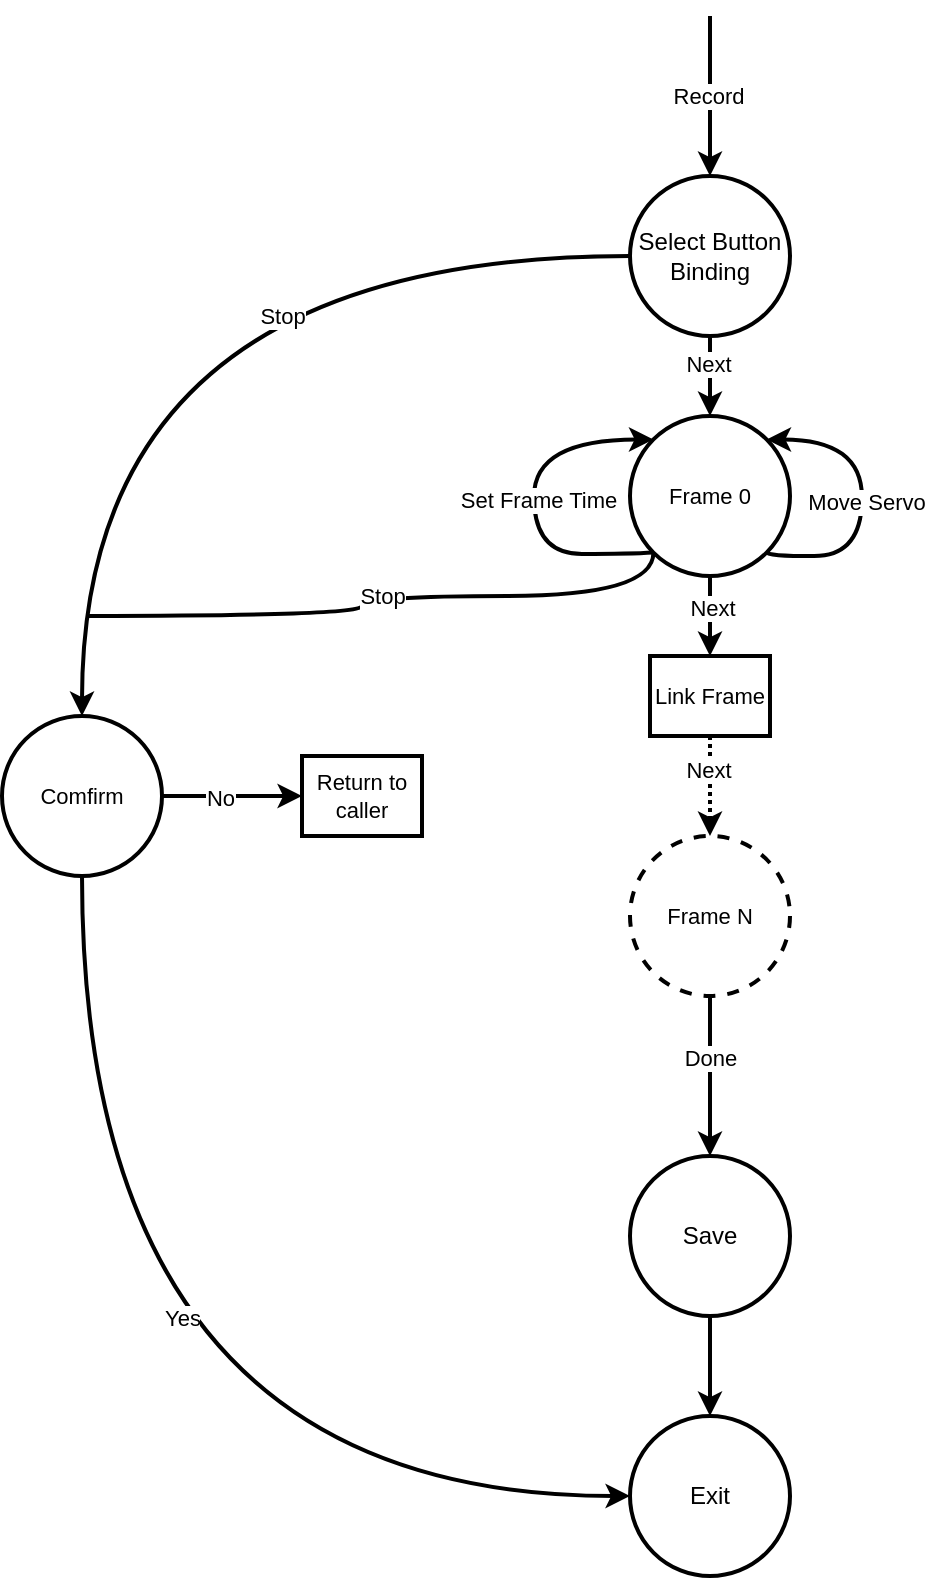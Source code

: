 <mxfile version="23.0.2" type="device">
  <diagram id="C5RBs43oDa-KdzZeNtuy" name="Page-1">
    <mxGraphModel dx="954" dy="999" grid="1" gridSize="10" guides="1" tooltips="1" connect="1" arrows="1" fold="1" page="1" pageScale="1" pageWidth="827" pageHeight="1169" math="0" shadow="0">
      <root>
        <mxCell id="WIyWlLk6GJQsqaUBKTNV-0" />
        <mxCell id="WIyWlLk6GJQsqaUBKTNV-1" parent="WIyWlLk6GJQsqaUBKTNV-0" />
        <mxCell id="XPkIjIV3tKnvLMuCNbhq-1" style="edgeStyle=orthogonalEdgeStyle;rounded=0;orthogonalLoop=1;jettySize=auto;html=1;exitX=0.5;exitY=0;exitDx=0;exitDy=0;endArrow=none;endFill=0;startArrow=classic;startFill=1;strokeWidth=2;" parent="WIyWlLk6GJQsqaUBKTNV-1" source="XPkIjIV3tKnvLMuCNbhq-0" edge="1">
          <mxGeometry relative="1" as="geometry">
            <mxPoint x="414" y="150" as="targetPoint" />
          </mxGeometry>
        </mxCell>
        <mxCell id="XPkIjIV3tKnvLMuCNbhq-2" value="Record" style="edgeLabel;html=1;align=center;verticalAlign=middle;resizable=0;points=[];" parent="XPkIjIV3tKnvLMuCNbhq-1" vertex="1" connectable="0">
          <mxGeometry x="-0.019" y="1" relative="1" as="geometry">
            <mxPoint x="-1" as="offset" />
          </mxGeometry>
        </mxCell>
        <mxCell id="XPkIjIV3tKnvLMuCNbhq-16" style="edgeStyle=orthogonalEdgeStyle;shape=connector;rounded=0;orthogonalLoop=1;jettySize=auto;html=1;exitX=0;exitY=0.5;exitDx=0;exitDy=0;entryX=0.5;entryY=0;entryDx=0;entryDy=0;labelBackgroundColor=default;strokeColor=default;strokeWidth=2;align=center;verticalAlign=middle;fontFamily=Helvetica;fontSize=11;fontColor=default;startArrow=none;startFill=0;endArrow=classic;endFill=1;curved=1;" parent="WIyWlLk6GJQsqaUBKTNV-1" source="XPkIjIV3tKnvLMuCNbhq-0" target="XPkIjIV3tKnvLMuCNbhq-15" edge="1">
          <mxGeometry relative="1" as="geometry" />
        </mxCell>
        <mxCell id="XPkIjIV3tKnvLMuCNbhq-23" value="Stop" style="edgeLabel;html=1;align=center;verticalAlign=middle;resizable=0;points=[];fontSize=11;fontFamily=Helvetica;fontColor=default;" parent="XPkIjIV3tKnvLMuCNbhq-16" vertex="1" connectable="0">
          <mxGeometry x="-0.219" y="22" relative="1" as="geometry">
            <mxPoint x="23" y="8" as="offset" />
          </mxGeometry>
        </mxCell>
        <mxCell id="XPkIjIV3tKnvLMuCNbhq-24" style="edgeStyle=orthogonalEdgeStyle;shape=connector;rounded=0;orthogonalLoop=1;jettySize=auto;html=1;exitX=0.5;exitY=1;exitDx=0;exitDy=0;entryX=0.5;entryY=0;entryDx=0;entryDy=0;labelBackgroundColor=default;strokeColor=default;strokeWidth=2;align=center;verticalAlign=middle;fontFamily=Helvetica;fontSize=11;fontColor=default;startArrow=none;startFill=0;endArrow=classic;endFill=1;" parent="WIyWlLk6GJQsqaUBKTNV-1" source="XPkIjIV3tKnvLMuCNbhq-0" target="XPkIjIV3tKnvLMuCNbhq-6" edge="1">
          <mxGeometry relative="1" as="geometry" />
        </mxCell>
        <mxCell id="XPkIjIV3tKnvLMuCNbhq-25" value="Next" style="edgeLabel;html=1;align=center;verticalAlign=middle;resizable=0;points=[];fontSize=11;fontFamily=Helvetica;fontColor=default;" parent="XPkIjIV3tKnvLMuCNbhq-24" vertex="1" connectable="0">
          <mxGeometry x="-0.295" y="-1" relative="1" as="geometry">
            <mxPoint as="offset" />
          </mxGeometry>
        </mxCell>
        <mxCell id="XPkIjIV3tKnvLMuCNbhq-0" value="Select Button Binding" style="ellipse;whiteSpace=wrap;html=1;aspect=fixed;strokeWidth=2;" parent="WIyWlLk6GJQsqaUBKTNV-1" vertex="1">
          <mxGeometry x="374" y="230" width="80" height="80" as="geometry" />
        </mxCell>
        <mxCell id="XPkIjIV3tKnvLMuCNbhq-52" style="edgeStyle=orthogonalEdgeStyle;shape=connector;rounded=0;orthogonalLoop=1;jettySize=auto;html=1;exitX=0.5;exitY=1;exitDx=0;exitDy=0;entryX=0.5;entryY=0;entryDx=0;entryDy=0;labelBackgroundColor=default;strokeColor=default;strokeWidth=2;align=center;verticalAlign=middle;fontFamily=Helvetica;fontSize=11;fontColor=default;startArrow=none;startFill=0;endArrow=classic;endFill=1;" parent="WIyWlLk6GJQsqaUBKTNV-1" source="XPkIjIV3tKnvLMuCNbhq-3" target="XPkIjIV3tKnvLMuCNbhq-4" edge="1">
          <mxGeometry relative="1" as="geometry" />
        </mxCell>
        <mxCell id="XPkIjIV3tKnvLMuCNbhq-3" value="Save" style="ellipse;whiteSpace=wrap;html=1;aspect=fixed;strokeWidth=2;" parent="WIyWlLk6GJQsqaUBKTNV-1" vertex="1">
          <mxGeometry x="374" y="720" width="80" height="80" as="geometry" />
        </mxCell>
        <mxCell id="XPkIjIV3tKnvLMuCNbhq-4" value="Exit" style="ellipse;whiteSpace=wrap;html=1;strokeWidth=2;" parent="WIyWlLk6GJQsqaUBKTNV-1" vertex="1">
          <mxGeometry x="374" y="850" width="80" height="80" as="geometry" />
        </mxCell>
        <mxCell id="XPkIjIV3tKnvLMuCNbhq-29" style="edgeStyle=orthogonalEdgeStyle;shape=connector;rounded=0;orthogonalLoop=1;jettySize=auto;html=1;exitX=0.5;exitY=1;exitDx=0;exitDy=0;entryX=0.5;entryY=0;entryDx=0;entryDy=0;labelBackgroundColor=default;strokeColor=default;strokeWidth=2;align=center;verticalAlign=middle;fontFamily=Helvetica;fontSize=11;fontColor=default;startArrow=none;startFill=0;endArrow=classic;endFill=1;" parent="WIyWlLk6GJQsqaUBKTNV-1" source="XPkIjIV3tKnvLMuCNbhq-6" target="XPkIjIV3tKnvLMuCNbhq-26" edge="1">
          <mxGeometry relative="1" as="geometry" />
        </mxCell>
        <mxCell id="XPkIjIV3tKnvLMuCNbhq-30" value="Next" style="edgeLabel;html=1;align=center;verticalAlign=middle;resizable=0;points=[];fontSize=11;fontFamily=Helvetica;fontColor=default;" parent="XPkIjIV3tKnvLMuCNbhq-29" vertex="1" connectable="0">
          <mxGeometry x="-0.225" y="1" relative="1" as="geometry">
            <mxPoint as="offset" />
          </mxGeometry>
        </mxCell>
        <mxCell id="XPkIjIV3tKnvLMuCNbhq-39" value="Stop" style="edgeStyle=orthogonalEdgeStyle;shape=connector;rounded=0;orthogonalLoop=1;jettySize=auto;html=1;exitX=0;exitY=1;exitDx=0;exitDy=0;labelBackgroundColor=default;strokeColor=default;strokeWidth=2;align=center;verticalAlign=middle;fontFamily=Helvetica;fontSize=11;fontColor=default;startArrow=none;startFill=0;endArrow=none;endFill=0;curved=1;" parent="WIyWlLk6GJQsqaUBKTNV-1" source="XPkIjIV3tKnvLMuCNbhq-6" edge="1">
          <mxGeometry relative="1" as="geometry">
            <mxPoint x="103" y="450" as="targetPoint" />
            <Array as="points">
              <mxPoint x="386" y="440" />
              <mxPoint x="240" y="440" />
              <mxPoint x="240" y="450" />
            </Array>
          </mxGeometry>
        </mxCell>
        <mxCell id="XPkIjIV3tKnvLMuCNbhq-6" value="Frame 0" style="ellipse;whiteSpace=wrap;html=1;aspect=fixed;strokeColor=default;strokeWidth=2;align=center;verticalAlign=middle;fontFamily=Helvetica;fontSize=11;fontColor=default;fillColor=default;" parent="WIyWlLk6GJQsqaUBKTNV-1" vertex="1">
          <mxGeometry x="374" y="350" width="80" height="80" as="geometry" />
        </mxCell>
        <mxCell id="XPkIjIV3tKnvLMuCNbhq-7" style="edgeStyle=orthogonalEdgeStyle;shape=connector;rounded=0;orthogonalLoop=1;jettySize=auto;html=1;exitX=1;exitY=0;exitDx=0;exitDy=0;entryX=1;entryY=1;entryDx=0;entryDy=0;labelBackgroundColor=default;strokeColor=default;strokeWidth=2;align=center;verticalAlign=middle;fontFamily=Helvetica;fontSize=11;fontColor=default;startArrow=classic;startFill=1;endArrow=none;endFill=0;curved=1;" parent="WIyWlLk6GJQsqaUBKTNV-1" source="XPkIjIV3tKnvLMuCNbhq-6" target="XPkIjIV3tKnvLMuCNbhq-6" edge="1">
          <mxGeometry relative="1" as="geometry">
            <Array as="points">
              <mxPoint x="490" y="362" />
              <mxPoint x="490" y="420" />
              <mxPoint x="442" y="420" />
            </Array>
          </mxGeometry>
        </mxCell>
        <mxCell id="XPkIjIV3tKnvLMuCNbhq-8" value="Move Servo" style="edgeLabel;html=1;align=center;verticalAlign=middle;resizable=0;points=[];fontSize=11;fontFamily=Helvetica;fontColor=default;" parent="XPkIjIV3tKnvLMuCNbhq-7" vertex="1" connectable="0">
          <mxGeometry x="0.017" y="2" relative="1" as="geometry">
            <mxPoint as="offset" />
          </mxGeometry>
        </mxCell>
        <mxCell id="XPkIjIV3tKnvLMuCNbhq-10" style="edgeStyle=orthogonalEdgeStyle;shape=connector;rounded=0;orthogonalLoop=1;jettySize=auto;html=1;exitX=0;exitY=0;exitDx=0;exitDy=0;entryX=0;entryY=1;entryDx=0;entryDy=0;labelBackgroundColor=default;strokeColor=default;strokeWidth=2;align=center;verticalAlign=middle;fontFamily=Helvetica;fontSize=11;fontColor=default;startArrow=classic;startFill=1;endArrow=none;endFill=0;curved=1;" parent="WIyWlLk6GJQsqaUBKTNV-1" source="XPkIjIV3tKnvLMuCNbhq-6" target="XPkIjIV3tKnvLMuCNbhq-6" edge="1">
          <mxGeometry relative="1" as="geometry">
            <mxPoint x="373.999" y="361" as="sourcePoint" />
            <mxPoint x="373.999" y="417" as="targetPoint" />
            <Array as="points">
              <mxPoint x="326" y="362" />
              <mxPoint x="326" y="419" />
              <mxPoint x="374" y="419" />
            </Array>
          </mxGeometry>
        </mxCell>
        <mxCell id="XPkIjIV3tKnvLMuCNbhq-11" value="Set Frame Time" style="edgeLabel;html=1;align=center;verticalAlign=middle;resizable=0;points=[];fontSize=11;fontFamily=Helvetica;fontColor=default;" parent="XPkIjIV3tKnvLMuCNbhq-10" vertex="1" connectable="0">
          <mxGeometry x="0.017" y="2" relative="1" as="geometry">
            <mxPoint as="offset" />
          </mxGeometry>
        </mxCell>
        <mxCell id="XPkIjIV3tKnvLMuCNbhq-17" style="edgeStyle=orthogonalEdgeStyle;shape=connector;rounded=0;orthogonalLoop=1;jettySize=auto;html=1;exitX=0.5;exitY=1;exitDx=0;exitDy=0;entryX=0;entryY=0.5;entryDx=0;entryDy=0;labelBackgroundColor=default;strokeColor=default;strokeWidth=2;align=center;verticalAlign=middle;fontFamily=Helvetica;fontSize=11;fontColor=default;startArrow=none;startFill=0;endArrow=classic;endFill=1;curved=1;" parent="WIyWlLk6GJQsqaUBKTNV-1" source="XPkIjIV3tKnvLMuCNbhq-15" target="XPkIjIV3tKnvLMuCNbhq-4" edge="1">
          <mxGeometry relative="1" as="geometry" />
        </mxCell>
        <mxCell id="XPkIjIV3tKnvLMuCNbhq-18" value="Yes" style="edgeLabel;html=1;align=center;verticalAlign=middle;resizable=0;points=[];fontSize=11;fontFamily=Helvetica;fontColor=default;" parent="XPkIjIV3tKnvLMuCNbhq-17" vertex="1" connectable="0">
          <mxGeometry x="-0.207" y="34" relative="1" as="geometry">
            <mxPoint x="16" y="-11" as="offset" />
          </mxGeometry>
        </mxCell>
        <mxCell id="XPkIjIV3tKnvLMuCNbhq-20" style="edgeStyle=orthogonalEdgeStyle;shape=connector;rounded=0;orthogonalLoop=1;jettySize=auto;html=1;exitX=1;exitY=0.5;exitDx=0;exitDy=0;labelBackgroundColor=default;strokeColor=default;strokeWidth=2;align=center;verticalAlign=middle;fontFamily=Helvetica;fontSize=11;fontColor=default;startArrow=none;startFill=0;endArrow=classic;endFill=1;entryX=0;entryY=0.5;entryDx=0;entryDy=0;" parent="WIyWlLk6GJQsqaUBKTNV-1" source="XPkIjIV3tKnvLMuCNbhq-15" target="XPkIjIV3tKnvLMuCNbhq-22" edge="1">
          <mxGeometry relative="1" as="geometry">
            <mxPoint x="260" y="480" as="targetPoint" />
          </mxGeometry>
        </mxCell>
        <mxCell id="XPkIjIV3tKnvLMuCNbhq-21" value="No" style="edgeLabel;html=1;align=center;verticalAlign=middle;resizable=0;points=[];fontSize=11;fontFamily=Helvetica;fontColor=default;" parent="XPkIjIV3tKnvLMuCNbhq-20" vertex="1" connectable="0">
          <mxGeometry x="-0.18" y="-1" relative="1" as="geometry">
            <mxPoint as="offset" />
          </mxGeometry>
        </mxCell>
        <mxCell id="XPkIjIV3tKnvLMuCNbhq-15" value="Comfirm" style="ellipse;whiteSpace=wrap;html=1;aspect=fixed;strokeColor=default;strokeWidth=2;align=center;verticalAlign=middle;fontFamily=Helvetica;fontSize=11;fontColor=default;fillColor=default;" parent="WIyWlLk6GJQsqaUBKTNV-1" vertex="1">
          <mxGeometry x="60" y="500" width="80" height="80" as="geometry" />
        </mxCell>
        <mxCell id="XPkIjIV3tKnvLMuCNbhq-22" value="Return to caller" style="rounded=0;whiteSpace=wrap;html=1;strokeColor=default;strokeWidth=2;align=center;verticalAlign=middle;fontFamily=Helvetica;fontSize=11;fontColor=default;fillColor=default;" parent="WIyWlLk6GJQsqaUBKTNV-1" vertex="1">
          <mxGeometry x="210" y="520" width="60" height="40" as="geometry" />
        </mxCell>
        <mxCell id="XPkIjIV3tKnvLMuCNbhq-45" style="edgeStyle=orthogonalEdgeStyle;shape=connector;rounded=0;orthogonalLoop=1;jettySize=auto;html=1;exitX=0.5;exitY=1;exitDx=0;exitDy=0;labelBackgroundColor=default;strokeColor=default;strokeWidth=2;align=center;verticalAlign=middle;fontFamily=Helvetica;fontSize=11;fontColor=default;startArrow=none;startFill=0;endArrow=classic;endFill=1;dashed=1;dashPattern=1 1;entryX=0.5;entryY=0;entryDx=0;entryDy=0;" parent="WIyWlLk6GJQsqaUBKTNV-1" source="XPkIjIV3tKnvLMuCNbhq-26" target="XPkIjIV3tKnvLMuCNbhq-46" edge="1">
          <mxGeometry relative="1" as="geometry">
            <mxPoint x="413.667" y="590" as="targetPoint" />
          </mxGeometry>
        </mxCell>
        <mxCell id="XPkIjIV3tKnvLMuCNbhq-47" value="Next" style="edgeLabel;html=1;align=center;verticalAlign=middle;resizable=0;points=[];fontSize=11;fontFamily=Helvetica;fontColor=default;" parent="XPkIjIV3tKnvLMuCNbhq-45" vertex="1" connectable="0">
          <mxGeometry x="-0.32" y="-1" relative="1" as="geometry">
            <mxPoint as="offset" />
          </mxGeometry>
        </mxCell>
        <mxCell id="XPkIjIV3tKnvLMuCNbhq-26" value="Link Frame" style="rounded=0;whiteSpace=wrap;html=1;strokeColor=default;strokeWidth=2;align=center;verticalAlign=middle;fontFamily=Helvetica;fontSize=11;fontColor=default;fillColor=default;" parent="WIyWlLk6GJQsqaUBKTNV-1" vertex="1">
          <mxGeometry x="384" y="470" width="60" height="40" as="geometry" />
        </mxCell>
        <mxCell id="XPkIjIV3tKnvLMuCNbhq-49" style="edgeStyle=orthogonalEdgeStyle;shape=connector;rounded=0;orthogonalLoop=1;jettySize=auto;html=1;labelBackgroundColor=default;strokeColor=default;strokeWidth=2;align=center;verticalAlign=middle;fontFamily=Helvetica;fontSize=11;fontColor=default;startArrow=none;startFill=0;endArrow=classic;endFill=1;" parent="WIyWlLk6GJQsqaUBKTNV-1" source="XPkIjIV3tKnvLMuCNbhq-46" target="XPkIjIV3tKnvLMuCNbhq-3" edge="1">
          <mxGeometry relative="1" as="geometry" />
        </mxCell>
        <mxCell id="XPkIjIV3tKnvLMuCNbhq-50" value="Done" style="edgeLabel;html=1;align=center;verticalAlign=middle;resizable=0;points=[];fontSize=11;fontFamily=Helvetica;fontColor=default;" parent="XPkIjIV3tKnvLMuCNbhq-49" vertex="1" connectable="0">
          <mxGeometry x="-0.225" relative="1" as="geometry">
            <mxPoint as="offset" />
          </mxGeometry>
        </mxCell>
        <mxCell id="XPkIjIV3tKnvLMuCNbhq-46" value="Frame N" style="ellipse;whiteSpace=wrap;html=1;aspect=fixed;strokeColor=default;strokeWidth=2;align=center;verticalAlign=middle;fontFamily=Helvetica;fontSize=11;fontColor=default;fillColor=default;dashed=1;" parent="WIyWlLk6GJQsqaUBKTNV-1" vertex="1">
          <mxGeometry x="374" y="560" width="80" height="80" as="geometry" />
        </mxCell>
      </root>
    </mxGraphModel>
  </diagram>
</mxfile>
